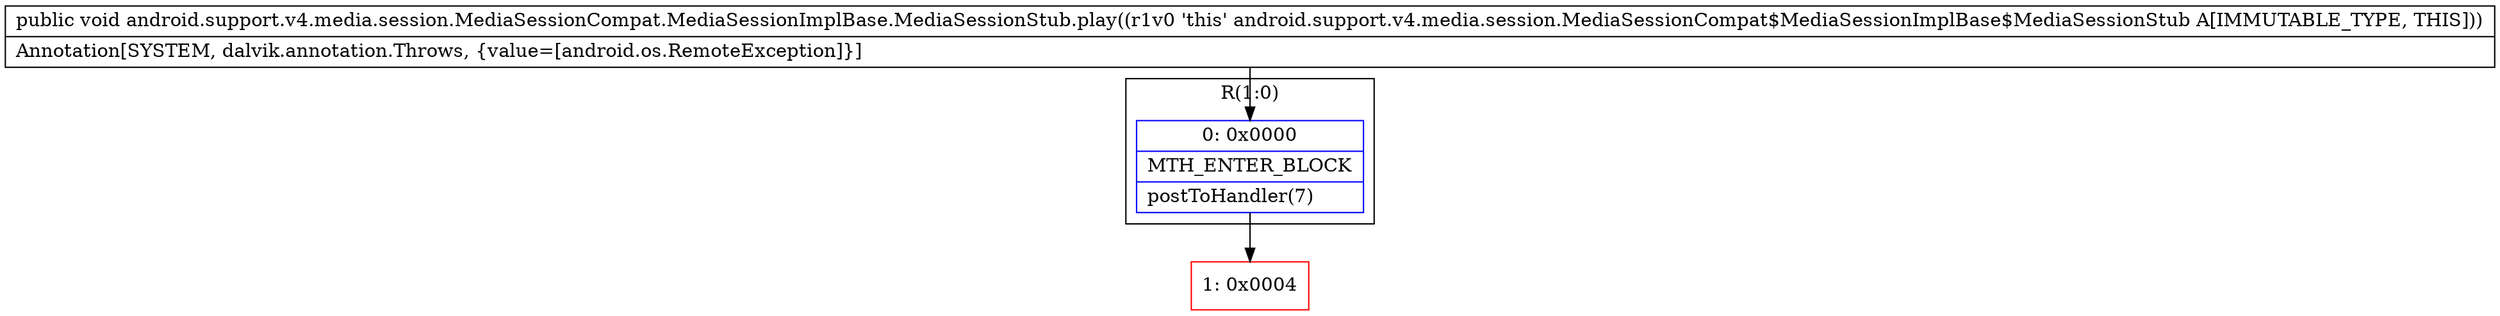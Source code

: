 digraph "CFG forandroid.support.v4.media.session.MediaSessionCompat.MediaSessionImplBase.MediaSessionStub.play()V" {
subgraph cluster_Region_1245664064 {
label = "R(1:0)";
node [shape=record,color=blue];
Node_0 [shape=record,label="{0\:\ 0x0000|MTH_ENTER_BLOCK\l|postToHandler(7)\l}"];
}
Node_1 [shape=record,color=red,label="{1\:\ 0x0004}"];
MethodNode[shape=record,label="{public void android.support.v4.media.session.MediaSessionCompat.MediaSessionImplBase.MediaSessionStub.play((r1v0 'this' android.support.v4.media.session.MediaSessionCompat$MediaSessionImplBase$MediaSessionStub A[IMMUTABLE_TYPE, THIS]))  | Annotation[SYSTEM, dalvik.annotation.Throws, \{value=[android.os.RemoteException]\}]\l}"];
MethodNode -> Node_0;
Node_0 -> Node_1;
}

